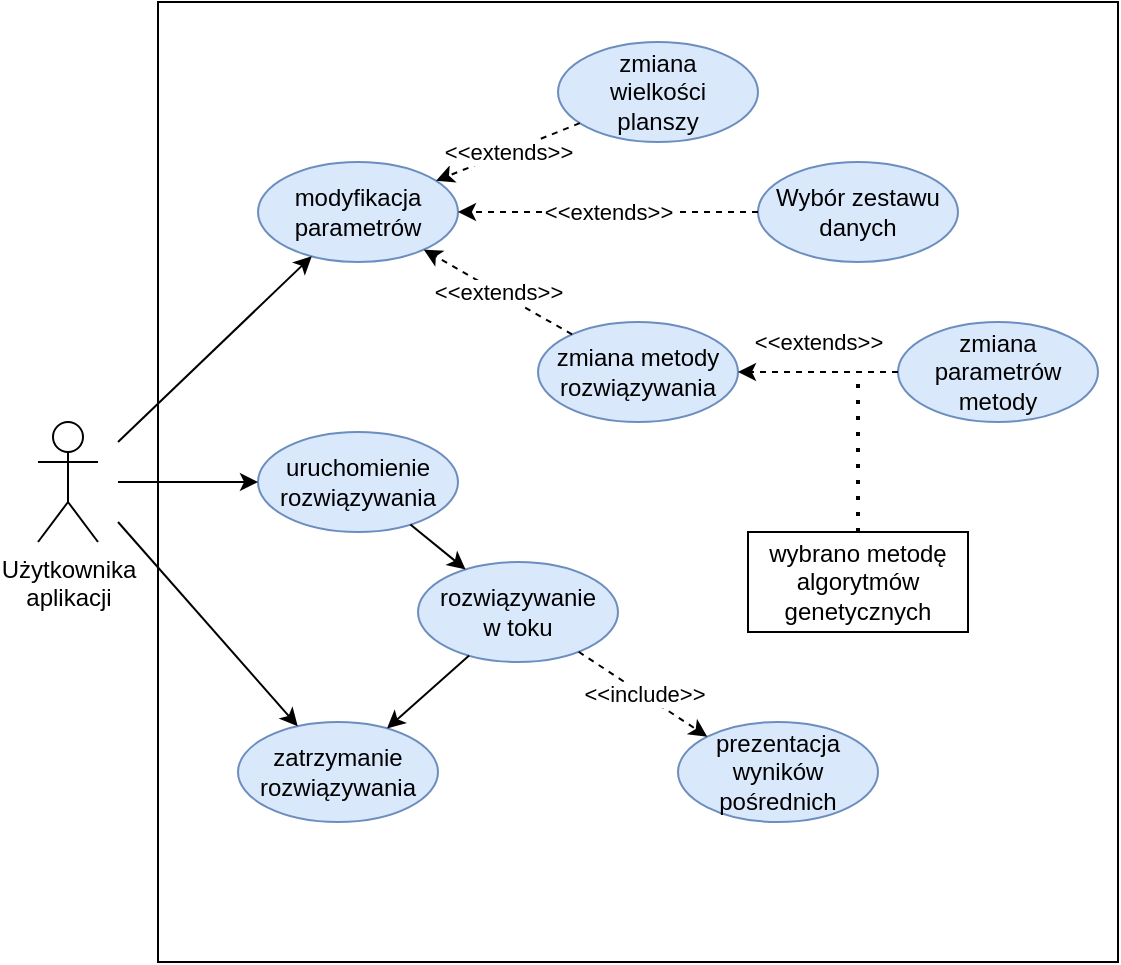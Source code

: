 <mxfile version="26.0.10">
  <diagram name="Strona-1" id="depyI_Zt2BGk7B2Sb--A">
    <mxGraphModel dx="1195" dy="620" grid="1" gridSize="10" guides="1" tooltips="1" connect="1" arrows="1" fold="1" page="1" pageScale="1" pageWidth="827" pageHeight="1169" math="0" shadow="0">
      <root>
        <mxCell id="0" />
        <mxCell id="1" parent="0" />
        <mxCell id="0Bl3yuooD-DPhsjYiCxI-1" value="" style="whiteSpace=wrap;html=1;aspect=fixed;" vertex="1" parent="1">
          <mxGeometry x="160" y="110" width="480" height="480" as="geometry" />
        </mxCell>
        <mxCell id="0Bl3yuooD-DPhsjYiCxI-2" value="Użytkownika&lt;div&gt;aplikacji&lt;/div&gt;" style="shape=umlActor;verticalLabelPosition=bottom;verticalAlign=top;html=1;outlineConnect=0;" vertex="1" parent="1">
          <mxGeometry x="100" y="320" width="30" height="60" as="geometry" />
        </mxCell>
        <mxCell id="0Bl3yuooD-DPhsjYiCxI-3" value="zmiana metody&lt;div&gt;rozwiązywania&lt;/div&gt;" style="ellipse;whiteSpace=wrap;html=1;fillColor=#dae8fc;strokeColor=#6c8ebf;" vertex="1" parent="1">
          <mxGeometry x="350" y="270" width="100" height="50" as="geometry" />
        </mxCell>
        <mxCell id="0Bl3yuooD-DPhsjYiCxI-5" value="uruchomienie&lt;div&gt;rozwiązywania&lt;/div&gt;" style="ellipse;whiteSpace=wrap;html=1;fillColor=#dae8fc;strokeColor=#6c8ebf;" vertex="1" parent="1">
          <mxGeometry x="210" y="325" width="100" height="50" as="geometry" />
        </mxCell>
        <mxCell id="0Bl3yuooD-DPhsjYiCxI-6" value="zmiana&lt;div&gt;parametrów metody&lt;/div&gt;" style="ellipse;whiteSpace=wrap;html=1;fillColor=#dae8fc;strokeColor=#6c8ebf;" vertex="1" parent="1">
          <mxGeometry x="530" y="270" width="100" height="50" as="geometry" />
        </mxCell>
        <mxCell id="0Bl3yuooD-DPhsjYiCxI-7" value="zmiana&lt;div&gt;wielkości&lt;/div&gt;&lt;div&gt;planszy&lt;/div&gt;" style="ellipse;whiteSpace=wrap;html=1;fillColor=#dae8fc;strokeColor=#6c8ebf;" vertex="1" parent="1">
          <mxGeometry x="360" y="130" width="100" height="50" as="geometry" />
        </mxCell>
        <mxCell id="0Bl3yuooD-DPhsjYiCxI-8" value="Wybór zestawu danych" style="ellipse;whiteSpace=wrap;html=1;fillColor=#dae8fc;strokeColor=#6c8ebf;" vertex="1" parent="1">
          <mxGeometry x="460" y="190" width="100" height="50" as="geometry" />
        </mxCell>
        <mxCell id="0Bl3yuooD-DPhsjYiCxI-9" value="zatrzymanie&lt;div&gt;rozwiązywania&lt;/div&gt;" style="ellipse;whiteSpace=wrap;html=1;fillColor=#dae8fc;strokeColor=#6c8ebf;" vertex="1" parent="1">
          <mxGeometry x="200" y="470" width="100" height="50" as="geometry" />
        </mxCell>
        <mxCell id="0Bl3yuooD-DPhsjYiCxI-10" value="" style="endArrow=classic;html=1;rounded=0;" edge="1" parent="1" target="0Bl3yuooD-DPhsjYiCxI-5">
          <mxGeometry width="50" height="50" relative="1" as="geometry">
            <mxPoint x="140" y="350" as="sourcePoint" />
            <mxPoint x="430" y="310" as="targetPoint" />
          </mxGeometry>
        </mxCell>
        <mxCell id="0Bl3yuooD-DPhsjYiCxI-11" value="" style="endArrow=classic;html=1;rounded=0;" edge="1" parent="1" target="0Bl3yuooD-DPhsjYiCxI-9">
          <mxGeometry width="50" height="50" relative="1" as="geometry">
            <mxPoint x="140" y="370" as="sourcePoint" />
            <mxPoint x="430" y="310" as="targetPoint" />
          </mxGeometry>
        </mxCell>
        <mxCell id="0Bl3yuooD-DPhsjYiCxI-12" value="modyfikacja&lt;div&gt;parametrów&lt;/div&gt;" style="ellipse;whiteSpace=wrap;html=1;fillColor=#dae8fc;strokeColor=#6c8ebf;" vertex="1" parent="1">
          <mxGeometry x="210" y="190" width="100" height="50" as="geometry" />
        </mxCell>
        <mxCell id="0Bl3yuooD-DPhsjYiCxI-13" value="" style="endArrow=classic;html=1;rounded=0;" edge="1" parent="1" target="0Bl3yuooD-DPhsjYiCxI-12">
          <mxGeometry width="50" height="50" relative="1" as="geometry">
            <mxPoint x="140" y="330" as="sourcePoint" />
            <mxPoint x="430" y="310" as="targetPoint" />
          </mxGeometry>
        </mxCell>
        <mxCell id="0Bl3yuooD-DPhsjYiCxI-14" value="" style="endArrow=classic;html=1;rounded=0;dashed=1;" edge="1" parent="1" source="0Bl3yuooD-DPhsjYiCxI-7" target="0Bl3yuooD-DPhsjYiCxI-12">
          <mxGeometry relative="1" as="geometry">
            <mxPoint x="380" y="60" as="sourcePoint" />
            <mxPoint x="450" y="340" as="targetPoint" />
          </mxGeometry>
        </mxCell>
        <mxCell id="0Bl3yuooD-DPhsjYiCxI-15" value="&amp;lt;&amp;lt;extends&amp;gt;&amp;gt;" style="edgeLabel;resizable=0;html=1;;align=center;verticalAlign=middle;" connectable="0" vertex="1" parent="0Bl3yuooD-DPhsjYiCxI-14">
          <mxGeometry relative="1" as="geometry" />
        </mxCell>
        <mxCell id="0Bl3yuooD-DPhsjYiCxI-16" value="" style="endArrow=classic;html=1;rounded=0;dashed=1;" edge="1" parent="1" source="0Bl3yuooD-DPhsjYiCxI-3" target="0Bl3yuooD-DPhsjYiCxI-12">
          <mxGeometry relative="1" as="geometry">
            <mxPoint x="381" y="181" as="sourcePoint" />
            <mxPoint x="309" y="209" as="targetPoint" />
          </mxGeometry>
        </mxCell>
        <mxCell id="0Bl3yuooD-DPhsjYiCxI-17" value="&amp;lt;&amp;lt;extends&amp;gt;&amp;gt;" style="edgeLabel;resizable=0;html=1;;align=center;verticalAlign=middle;" connectable="0" vertex="1" parent="0Bl3yuooD-DPhsjYiCxI-16">
          <mxGeometry relative="1" as="geometry" />
        </mxCell>
        <mxCell id="0Bl3yuooD-DPhsjYiCxI-18" value="" style="endArrow=classic;html=1;rounded=0;dashed=1;" edge="1" parent="1" source="0Bl3yuooD-DPhsjYiCxI-8" target="0Bl3yuooD-DPhsjYiCxI-12">
          <mxGeometry relative="1" as="geometry">
            <mxPoint x="431" y="272" as="sourcePoint" />
            <mxPoint x="313" y="238" as="targetPoint" />
          </mxGeometry>
        </mxCell>
        <mxCell id="0Bl3yuooD-DPhsjYiCxI-19" value="&amp;lt;&amp;lt;extends&amp;gt;&amp;gt;" style="edgeLabel;resizable=0;html=1;;align=center;verticalAlign=middle;" connectable="0" vertex="1" parent="0Bl3yuooD-DPhsjYiCxI-18">
          <mxGeometry relative="1" as="geometry" />
        </mxCell>
        <mxCell id="0Bl3yuooD-DPhsjYiCxI-23" value="" style="endArrow=classic;html=1;rounded=0;dashed=1;" edge="1" parent="1" source="0Bl3yuooD-DPhsjYiCxI-6" target="0Bl3yuooD-DPhsjYiCxI-3">
          <mxGeometry relative="1" as="geometry">
            <mxPoint x="377" y="286" as="sourcePoint" />
            <mxPoint x="303" y="244" as="targetPoint" />
          </mxGeometry>
        </mxCell>
        <mxCell id="0Bl3yuooD-DPhsjYiCxI-24" value="&amp;lt;&amp;lt;extends&amp;gt;&amp;gt;" style="edgeLabel;resizable=0;html=1;;align=center;verticalAlign=middle;" connectable="0" vertex="1" parent="0Bl3yuooD-DPhsjYiCxI-23">
          <mxGeometry relative="1" as="geometry">
            <mxPoint y="-15" as="offset" />
          </mxGeometry>
        </mxCell>
        <mxCell id="0Bl3yuooD-DPhsjYiCxI-25" value="wybrano metodę&lt;div&gt;algorytmów genetycznych&lt;/div&gt;" style="html=1;whiteSpace=wrap;" vertex="1" parent="1">
          <mxGeometry x="455" y="375" width="110" height="50" as="geometry" />
        </mxCell>
        <mxCell id="0Bl3yuooD-DPhsjYiCxI-26" value="" style="endArrow=none;dashed=1;html=1;dashPattern=1 3;strokeWidth=2;rounded=0;" edge="1" parent="1" source="0Bl3yuooD-DPhsjYiCxI-25">
          <mxGeometry width="50" height="50" relative="1" as="geometry">
            <mxPoint x="380" y="360" as="sourcePoint" />
            <mxPoint x="510" y="300" as="targetPoint" />
          </mxGeometry>
        </mxCell>
        <mxCell id="0Bl3yuooD-DPhsjYiCxI-27" value="&lt;div&gt;rozwiązywanie&lt;/div&gt;&lt;div&gt;w toku&lt;/div&gt;" style="ellipse;whiteSpace=wrap;html=1;fillColor=#dae8fc;strokeColor=#6c8ebf;" vertex="1" parent="1">
          <mxGeometry x="290" y="390" width="100" height="50" as="geometry" />
        </mxCell>
        <mxCell id="0Bl3yuooD-DPhsjYiCxI-28" value="" style="endArrow=classic;html=1;rounded=0;" edge="1" parent="1" source="0Bl3yuooD-DPhsjYiCxI-5" target="0Bl3yuooD-DPhsjYiCxI-27">
          <mxGeometry width="50" height="50" relative="1" as="geometry">
            <mxPoint x="380" y="360" as="sourcePoint" />
            <mxPoint x="430" y="310" as="targetPoint" />
          </mxGeometry>
        </mxCell>
        <mxCell id="0Bl3yuooD-DPhsjYiCxI-29" value="" style="endArrow=classic;html=1;rounded=0;" edge="1" parent="1" source="0Bl3yuooD-DPhsjYiCxI-27" target="0Bl3yuooD-DPhsjYiCxI-9">
          <mxGeometry width="50" height="50" relative="1" as="geometry">
            <mxPoint x="380" y="360" as="sourcePoint" />
            <mxPoint x="430" y="310" as="targetPoint" />
          </mxGeometry>
        </mxCell>
        <mxCell id="0Bl3yuooD-DPhsjYiCxI-30" value="&lt;div&gt;prezentacja&lt;/div&gt;&lt;div&gt;wyników&lt;/div&gt;&lt;div&gt;pośrednich&lt;/div&gt;" style="ellipse;whiteSpace=wrap;html=1;fillColor=#dae8fc;strokeColor=#6c8ebf;" vertex="1" parent="1">
          <mxGeometry x="420" y="470" width="100" height="50" as="geometry" />
        </mxCell>
        <mxCell id="0Bl3yuooD-DPhsjYiCxI-31" value="" style="endArrow=classic;html=1;rounded=0;dashed=1;entryX=0;entryY=0;entryDx=0;entryDy=0;" edge="1" parent="1" source="0Bl3yuooD-DPhsjYiCxI-27" target="0Bl3yuooD-DPhsjYiCxI-30">
          <mxGeometry relative="1" as="geometry">
            <mxPoint x="377" y="286" as="sourcePoint" />
            <mxPoint x="303" y="244" as="targetPoint" />
          </mxGeometry>
        </mxCell>
        <mxCell id="0Bl3yuooD-DPhsjYiCxI-32" value="&amp;lt;&amp;lt;include&amp;gt;&amp;gt;" style="edgeLabel;resizable=0;html=1;;align=center;verticalAlign=middle;" connectable="0" vertex="1" parent="0Bl3yuooD-DPhsjYiCxI-31">
          <mxGeometry relative="1" as="geometry" />
        </mxCell>
      </root>
    </mxGraphModel>
  </diagram>
</mxfile>
